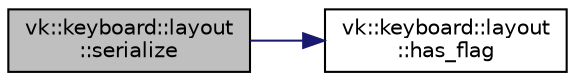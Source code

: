 digraph "vk::keyboard::layout::serialize"
{
 // LATEX_PDF_SIZE
  edge [fontname="Helvetica",fontsize="10",labelfontname="Helvetica",labelfontsize="10"];
  node [fontname="Helvetica",fontsize="10",shape=record];
  rankdir="LR";
  Node1 [label="vk::keyboard::layout\l::serialize",height=0.2,width=0.4,color="black", fillcolor="grey75", style="filled", fontcolor="black",tooltip="Convert buttons data to JSON schema."];
  Node1 -> Node2 [color="midnightblue",fontsize="10",style="solid",fontname="Helvetica"];
  Node2 [label="vk::keyboard::layout\l::has_flag",height=0.2,width=0.4,color="black", fillcolor="white", style="filled",URL="$classvk_1_1keyboard_1_1layout.html#aace125e412669280da043d58938aad0a",tooltip=" "];
}
